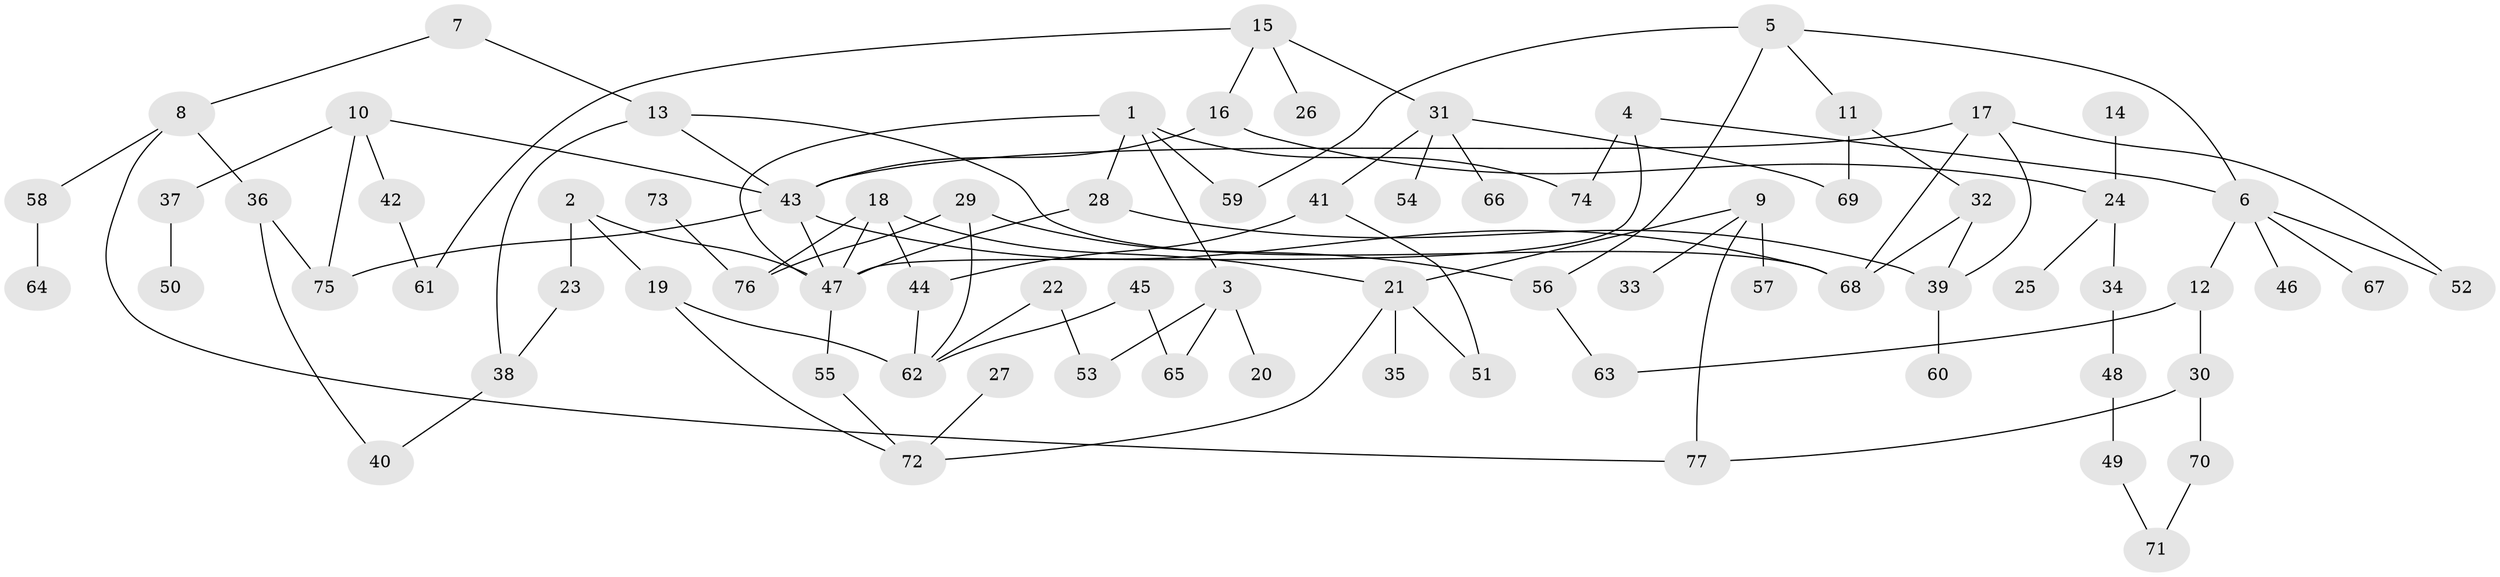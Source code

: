 // original degree distribution, {8: 0.01834862385321101, 5: 0.06422018348623854, 2: 0.23853211009174313, 3: 0.2018348623853211, 4: 0.11926605504587157, 7: 0.009174311926605505, 1: 0.3302752293577982, 6: 0.01834862385321101}
// Generated by graph-tools (version 1.1) at 2025/36/03/04/25 23:36:05]
// undirected, 77 vertices, 104 edges
graph export_dot {
  node [color=gray90,style=filled];
  1;
  2;
  3;
  4;
  5;
  6;
  7;
  8;
  9;
  10;
  11;
  12;
  13;
  14;
  15;
  16;
  17;
  18;
  19;
  20;
  21;
  22;
  23;
  24;
  25;
  26;
  27;
  28;
  29;
  30;
  31;
  32;
  33;
  34;
  35;
  36;
  37;
  38;
  39;
  40;
  41;
  42;
  43;
  44;
  45;
  46;
  47;
  48;
  49;
  50;
  51;
  52;
  53;
  54;
  55;
  56;
  57;
  58;
  59;
  60;
  61;
  62;
  63;
  64;
  65;
  66;
  67;
  68;
  69;
  70;
  71;
  72;
  73;
  74;
  75;
  76;
  77;
  1 -- 3 [weight=1.0];
  1 -- 28 [weight=1.0];
  1 -- 47 [weight=1.0];
  1 -- 59 [weight=1.0];
  1 -- 74 [weight=1.0];
  2 -- 19 [weight=1.0];
  2 -- 23 [weight=1.0];
  2 -- 47 [weight=1.0];
  3 -- 20 [weight=1.0];
  3 -- 53 [weight=1.0];
  3 -- 65 [weight=1.0];
  4 -- 6 [weight=1.0];
  4 -- 47 [weight=1.0];
  4 -- 74 [weight=1.0];
  5 -- 6 [weight=1.0];
  5 -- 11 [weight=1.0];
  5 -- 56 [weight=1.0];
  5 -- 59 [weight=1.0];
  6 -- 12 [weight=1.0];
  6 -- 46 [weight=1.0];
  6 -- 52 [weight=1.0];
  6 -- 67 [weight=1.0];
  7 -- 8 [weight=1.0];
  7 -- 13 [weight=1.0];
  8 -- 36 [weight=1.0];
  8 -- 58 [weight=1.0];
  8 -- 77 [weight=1.0];
  9 -- 21 [weight=1.0];
  9 -- 33 [weight=1.0];
  9 -- 57 [weight=1.0];
  9 -- 77 [weight=1.0];
  10 -- 37 [weight=1.0];
  10 -- 42 [weight=1.0];
  10 -- 43 [weight=1.0];
  10 -- 75 [weight=1.0];
  11 -- 32 [weight=1.0];
  11 -- 69 [weight=1.0];
  12 -- 30 [weight=1.0];
  12 -- 63 [weight=1.0];
  13 -- 38 [weight=1.0];
  13 -- 43 [weight=1.0];
  13 -- 68 [weight=1.0];
  14 -- 24 [weight=1.0];
  15 -- 16 [weight=1.0];
  15 -- 26 [weight=1.0];
  15 -- 31 [weight=1.0];
  15 -- 61 [weight=1.0];
  16 -- 24 [weight=1.0];
  16 -- 43 [weight=1.0];
  17 -- 39 [weight=1.0];
  17 -- 43 [weight=1.0];
  17 -- 52 [weight=1.0];
  17 -- 68 [weight=1.0];
  18 -- 21 [weight=1.0];
  18 -- 44 [weight=1.0];
  18 -- 47 [weight=2.0];
  18 -- 76 [weight=1.0];
  19 -- 62 [weight=1.0];
  19 -- 72 [weight=1.0];
  21 -- 35 [weight=1.0];
  21 -- 51 [weight=1.0];
  21 -- 72 [weight=1.0];
  22 -- 53 [weight=1.0];
  22 -- 62 [weight=1.0];
  23 -- 38 [weight=1.0];
  24 -- 25 [weight=1.0];
  24 -- 34 [weight=1.0];
  27 -- 72 [weight=1.0];
  28 -- 39 [weight=1.0];
  28 -- 47 [weight=1.0];
  29 -- 56 [weight=1.0];
  29 -- 62 [weight=1.0];
  29 -- 76 [weight=1.0];
  30 -- 70 [weight=1.0];
  30 -- 77 [weight=1.0];
  31 -- 41 [weight=1.0];
  31 -- 54 [weight=1.0];
  31 -- 66 [weight=1.0];
  31 -- 69 [weight=1.0];
  32 -- 39 [weight=1.0];
  32 -- 68 [weight=1.0];
  34 -- 48 [weight=1.0];
  36 -- 40 [weight=1.0];
  36 -- 75 [weight=1.0];
  37 -- 50 [weight=1.0];
  38 -- 40 [weight=1.0];
  39 -- 60 [weight=1.0];
  41 -- 44 [weight=1.0];
  41 -- 51 [weight=1.0];
  42 -- 61 [weight=1.0];
  43 -- 47 [weight=1.0];
  43 -- 68 [weight=1.0];
  43 -- 75 [weight=1.0];
  44 -- 62 [weight=1.0];
  45 -- 62 [weight=1.0];
  45 -- 65 [weight=2.0];
  47 -- 55 [weight=1.0];
  48 -- 49 [weight=1.0];
  49 -- 71 [weight=1.0];
  55 -- 72 [weight=1.0];
  56 -- 63 [weight=1.0];
  58 -- 64 [weight=1.0];
  70 -- 71 [weight=1.0];
  73 -- 76 [weight=1.0];
}
